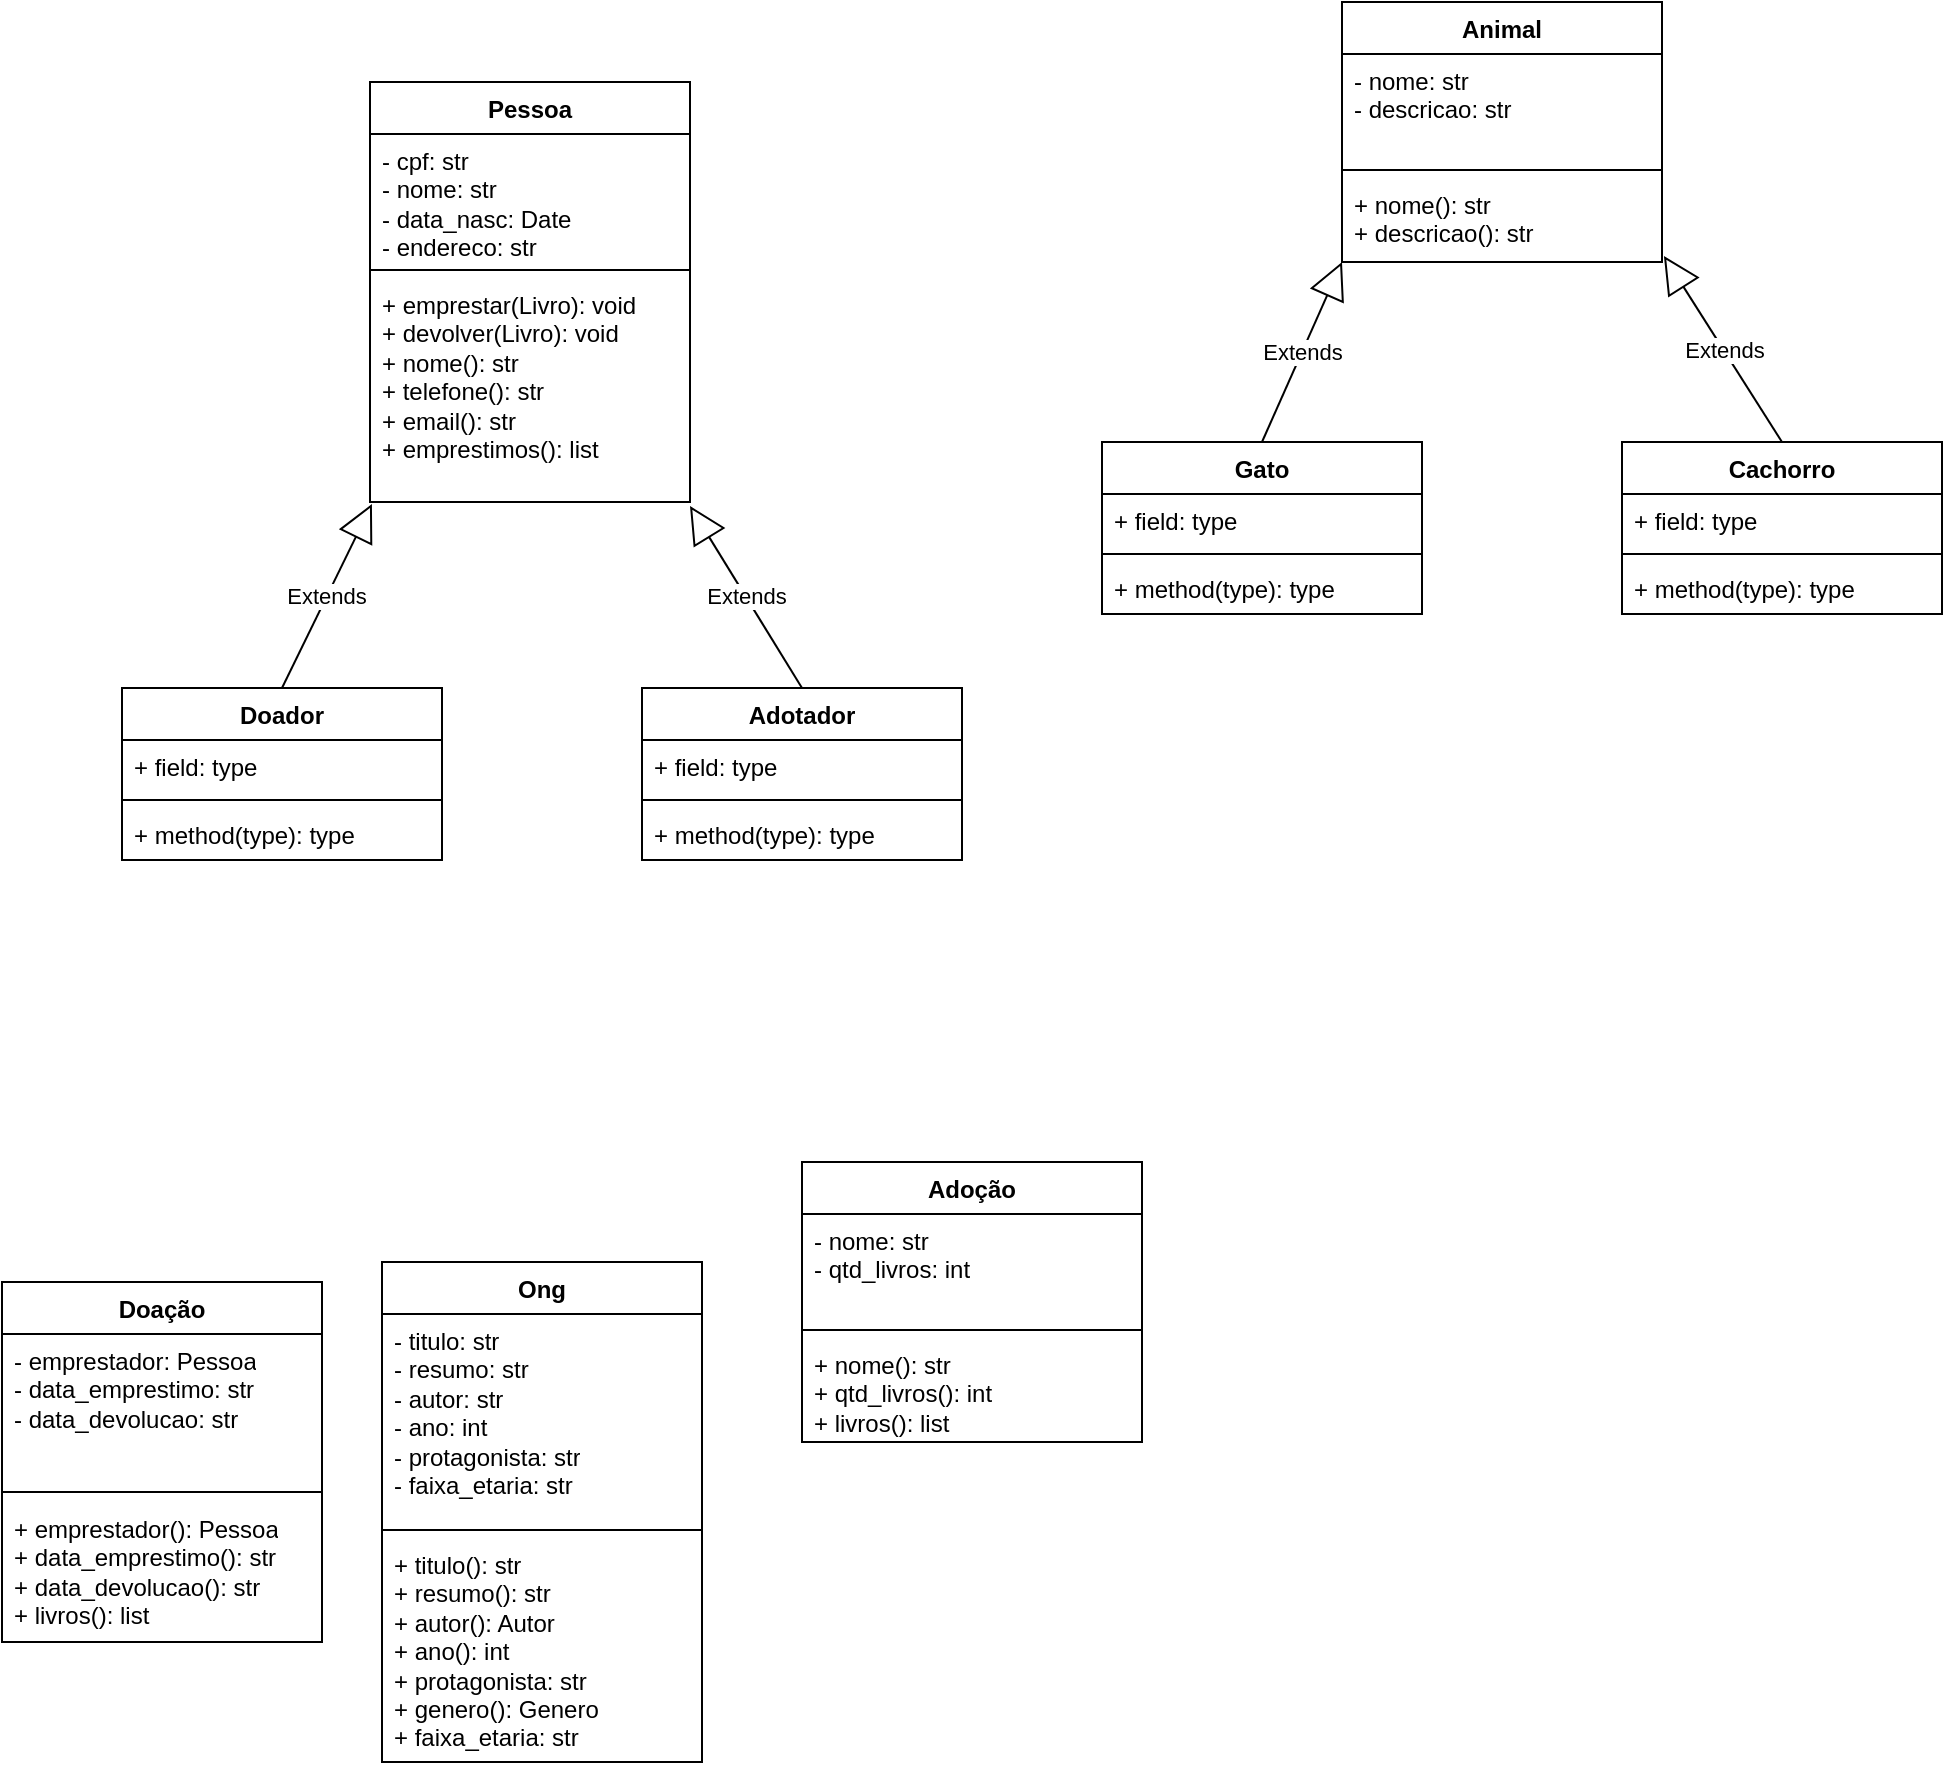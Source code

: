 <mxfile>
    <diagram id="C5RBs43oDa-KdzZeNtuy" name="Page-1">
        <mxGraphModel dx="256" dy="467" grid="1" gridSize="10" guides="1" tooltips="1" connect="1" arrows="1" fold="1" page="1" pageScale="1" pageWidth="827" pageHeight="1169" math="0" shadow="0">
            <root>
                <mxCell id="WIyWlLk6GJQsqaUBKTNV-0"/>
                <mxCell id="WIyWlLk6GJQsqaUBKTNV-1" parent="WIyWlLk6GJQsqaUBKTNV-0"/>
                <mxCell id="ZOqMEY8nHoL99eGyLQIH-0" value="Ong" style="swimlane;fontStyle=1;align=center;verticalAlign=top;childLayout=stackLayout;horizontal=1;startSize=26;horizontalStack=0;resizeParent=1;resizeParentMax=0;resizeLast=0;collapsible=1;marginBottom=0;whiteSpace=wrap;html=1;" parent="WIyWlLk6GJQsqaUBKTNV-1" vertex="1">
                    <mxGeometry x="260" y="730" width="160" height="250" as="geometry"/>
                </mxCell>
                <mxCell id="ZOqMEY8nHoL99eGyLQIH-1" value="- titulo: str&lt;div&gt;- resumo: str&lt;br&gt;&lt;/div&gt;&lt;div&gt;- autor: str&lt;br&gt;&lt;/div&gt;&lt;div&gt;- ano: int&lt;/div&gt;&lt;div&gt;- protagonista: str&lt;/div&gt;&lt;div&gt;&lt;span style=&quot;background-color: initial;&quot;&gt;- faixa_etaria: str&lt;/span&gt;&lt;/div&gt;" style="text;strokeColor=none;fillColor=none;align=left;verticalAlign=top;spacingLeft=4;spacingRight=4;overflow=hidden;rotatable=0;points=[[0,0.5],[1,0.5]];portConstraint=eastwest;whiteSpace=wrap;html=1;" parent="ZOqMEY8nHoL99eGyLQIH-0" vertex="1">
                    <mxGeometry y="26" width="160" height="104" as="geometry"/>
                </mxCell>
                <mxCell id="ZOqMEY8nHoL99eGyLQIH-2" value="" style="line;strokeWidth=1;fillColor=none;align=left;verticalAlign=middle;spacingTop=-1;spacingLeft=3;spacingRight=3;rotatable=0;labelPosition=right;points=[];portConstraint=eastwest;strokeColor=inherit;" parent="ZOqMEY8nHoL99eGyLQIH-0" vertex="1">
                    <mxGeometry y="130" width="160" height="8" as="geometry"/>
                </mxCell>
                <mxCell id="ZOqMEY8nHoL99eGyLQIH-3" value="+ titulo(): str&lt;div&gt;+ resumo(): str&lt;br&gt;&lt;/div&gt;&lt;div&gt;+ autor(): Autor&lt;br&gt;&lt;/div&gt;&lt;div&gt;+ ano(): int&lt;br&gt;&lt;/div&gt;&lt;div&gt;+ protagonista: str&lt;br&gt;&lt;/div&gt;&lt;div&gt;+ genero(): Genero&lt;/div&gt;&lt;div&gt;+ faixa_etaria: str&lt;/div&gt;" style="text;strokeColor=none;fillColor=none;align=left;verticalAlign=top;spacingLeft=4;spacingRight=4;overflow=hidden;rotatable=0;points=[[0,0.5],[1,0.5]];portConstraint=eastwest;whiteSpace=wrap;html=1;" parent="ZOqMEY8nHoL99eGyLQIH-0" vertex="1">
                    <mxGeometry y="138" width="160" height="112" as="geometry"/>
                </mxCell>
                <mxCell id="ZOqMEY8nHoL99eGyLQIH-4" value="Pessoa" style="swimlane;fontStyle=1;align=center;verticalAlign=top;childLayout=stackLayout;horizontal=1;startSize=26;horizontalStack=0;resizeParent=1;resizeParentMax=0;resizeLast=0;collapsible=1;marginBottom=0;whiteSpace=wrap;html=1;" parent="WIyWlLk6GJQsqaUBKTNV-1" vertex="1">
                    <mxGeometry x="254" y="140" width="160" height="210" as="geometry"/>
                </mxCell>
                <mxCell id="ZOqMEY8nHoL99eGyLQIH-5" value="- cpf: str&lt;div&gt;- nome: str&lt;br&gt;&lt;/div&gt;&lt;div&gt;- data_nasc: Date&lt;br&gt;&lt;/div&gt;&lt;div&gt;- endereco: str&lt;/div&gt;" style="text;strokeColor=none;fillColor=none;align=left;verticalAlign=top;spacingLeft=4;spacingRight=4;overflow=hidden;rotatable=0;points=[[0,0.5],[1,0.5]];portConstraint=eastwest;whiteSpace=wrap;html=1;" parent="ZOqMEY8nHoL99eGyLQIH-4" vertex="1">
                    <mxGeometry y="26" width="160" height="64" as="geometry"/>
                </mxCell>
                <mxCell id="ZOqMEY8nHoL99eGyLQIH-6" value="" style="line;strokeWidth=1;fillColor=none;align=left;verticalAlign=middle;spacingTop=-1;spacingLeft=3;spacingRight=3;rotatable=0;labelPosition=right;points=[];portConstraint=eastwest;strokeColor=inherit;" parent="ZOqMEY8nHoL99eGyLQIH-4" vertex="1">
                    <mxGeometry y="90" width="160" height="8" as="geometry"/>
                </mxCell>
                <mxCell id="ZOqMEY8nHoL99eGyLQIH-7" value="+ emprestar(Livro): void&lt;div&gt;+ devolver(Livro): void&lt;/div&gt;&lt;div&gt;+ nome(): str&lt;/div&gt;&lt;div&gt;+ telefone(): str&lt;/div&gt;&lt;div&gt;+ email(): str&lt;/div&gt;&lt;div&gt;+ emprestimos(): list&lt;/div&gt;" style="text;strokeColor=none;fillColor=none;align=left;verticalAlign=top;spacingLeft=4;spacingRight=4;overflow=hidden;rotatable=0;points=[[0,0.5],[1,0.5]];portConstraint=eastwest;whiteSpace=wrap;html=1;" parent="ZOqMEY8nHoL99eGyLQIH-4" vertex="1">
                    <mxGeometry y="98" width="160" height="112" as="geometry"/>
                </mxCell>
                <mxCell id="ZOqMEY8nHoL99eGyLQIH-8" value="Doação" style="swimlane;fontStyle=1;align=center;verticalAlign=top;childLayout=stackLayout;horizontal=1;startSize=26;horizontalStack=0;resizeParent=1;resizeParentMax=0;resizeLast=0;collapsible=1;marginBottom=0;whiteSpace=wrap;html=1;" parent="WIyWlLk6GJQsqaUBKTNV-1" vertex="1">
                    <mxGeometry x="70" y="740" width="160" height="180" as="geometry"/>
                </mxCell>
                <mxCell id="ZOqMEY8nHoL99eGyLQIH-9" value="- emprestador: Pessoa&lt;div&gt;- data_emprestimo: str&lt;br&gt;&lt;div&gt;- data_devolucao: str&lt;br&gt;&lt;/div&gt;&lt;/div&gt;" style="text;strokeColor=none;fillColor=none;align=left;verticalAlign=top;spacingLeft=4;spacingRight=4;overflow=hidden;rotatable=0;points=[[0,0.5],[1,0.5]];portConstraint=eastwest;whiteSpace=wrap;html=1;" parent="ZOqMEY8nHoL99eGyLQIH-8" vertex="1">
                    <mxGeometry y="26" width="160" height="74" as="geometry"/>
                </mxCell>
                <mxCell id="ZOqMEY8nHoL99eGyLQIH-10" value="" style="line;strokeWidth=1;fillColor=none;align=left;verticalAlign=middle;spacingTop=-1;spacingLeft=3;spacingRight=3;rotatable=0;labelPosition=right;points=[];portConstraint=eastwest;strokeColor=inherit;" parent="ZOqMEY8nHoL99eGyLQIH-8" vertex="1">
                    <mxGeometry y="100" width="160" height="10" as="geometry"/>
                </mxCell>
                <mxCell id="ZOqMEY8nHoL99eGyLQIH-11" value="+ emprestador(): Pessoa&lt;div&gt;+ data_emprestimo(): str&lt;br&gt;&lt;/div&gt;&lt;div&gt;+ data_devolucao(): str&lt;br&gt;&lt;/div&gt;&lt;div&gt;+ livros(): list&lt;/div&gt;" style="text;strokeColor=none;fillColor=none;align=left;verticalAlign=top;spacingLeft=4;spacingRight=4;overflow=hidden;rotatable=0;points=[[0,0.5],[1,0.5]];portConstraint=eastwest;whiteSpace=wrap;html=1;" parent="ZOqMEY8nHoL99eGyLQIH-8" vertex="1">
                    <mxGeometry y="110" width="160" height="70" as="geometry"/>
                </mxCell>
                <mxCell id="ZOqMEY8nHoL99eGyLQIH-12" value="Adoção" style="swimlane;fontStyle=1;align=center;verticalAlign=top;childLayout=stackLayout;horizontal=1;startSize=26;horizontalStack=0;resizeParent=1;resizeParentMax=0;resizeLast=0;collapsible=1;marginBottom=0;whiteSpace=wrap;html=1;" parent="WIyWlLk6GJQsqaUBKTNV-1" vertex="1">
                    <mxGeometry x="470" y="680" width="170" height="140" as="geometry"/>
                </mxCell>
                <mxCell id="ZOqMEY8nHoL99eGyLQIH-13" value="- nome: str&lt;div&gt;- qtd_livros: int&lt;/div&gt;" style="text;strokeColor=none;fillColor=none;align=left;verticalAlign=top;spacingLeft=4;spacingRight=4;overflow=hidden;rotatable=0;points=[[0,0.5],[1,0.5]];portConstraint=eastwest;whiteSpace=wrap;html=1;" parent="ZOqMEY8nHoL99eGyLQIH-12" vertex="1">
                    <mxGeometry y="26" width="170" height="54" as="geometry"/>
                </mxCell>
                <mxCell id="ZOqMEY8nHoL99eGyLQIH-14" value="" style="line;strokeWidth=1;fillColor=none;align=left;verticalAlign=middle;spacingTop=-1;spacingLeft=3;spacingRight=3;rotatable=0;labelPosition=right;points=[];portConstraint=eastwest;strokeColor=inherit;" parent="ZOqMEY8nHoL99eGyLQIH-12" vertex="1">
                    <mxGeometry y="80" width="170" height="8" as="geometry"/>
                </mxCell>
                <mxCell id="ZOqMEY8nHoL99eGyLQIH-15" value="&lt;div&gt;+ nome(): str&lt;br&gt;&lt;/div&gt;&lt;div&gt;+ qtd_livros(): int&lt;span style=&quot;color: rgba(0, 0, 0, 0); font-family: monospace; font-size: 0px; text-wrap: nowrap;&quot;&gt;&lt;br&gt;&lt;/span&gt;&lt;/div&gt;&lt;div&gt;+ livros(): list&lt;/div&gt;" style="text;strokeColor=none;fillColor=none;align=left;verticalAlign=top;spacingLeft=4;spacingRight=4;overflow=hidden;rotatable=0;points=[[0,0.5],[1,0.5]];portConstraint=eastwest;whiteSpace=wrap;html=1;" parent="ZOqMEY8nHoL99eGyLQIH-12" vertex="1">
                    <mxGeometry y="88" width="170" height="52" as="geometry"/>
                </mxCell>
                <mxCell id="ZOqMEY8nHoL99eGyLQIH-16" value="Animal" style="swimlane;fontStyle=1;align=center;verticalAlign=top;childLayout=stackLayout;horizontal=1;startSize=26;horizontalStack=0;resizeParent=1;resizeParentMax=0;resizeLast=0;collapsible=1;marginBottom=0;whiteSpace=wrap;html=1;" parent="WIyWlLk6GJQsqaUBKTNV-1" vertex="1">
                    <mxGeometry x="740" y="100" width="160" height="130" as="geometry"/>
                </mxCell>
                <mxCell id="ZOqMEY8nHoL99eGyLQIH-17" value="- nome: str&lt;div&gt;- descricao: str&lt;br&gt;&lt;/div&gt;" style="text;strokeColor=none;fillColor=none;align=left;verticalAlign=top;spacingLeft=4;spacingRight=4;overflow=hidden;rotatable=0;points=[[0,0.5],[1,0.5]];portConstraint=eastwest;whiteSpace=wrap;html=1;" parent="ZOqMEY8nHoL99eGyLQIH-16" vertex="1">
                    <mxGeometry y="26" width="160" height="54" as="geometry"/>
                </mxCell>
                <mxCell id="ZOqMEY8nHoL99eGyLQIH-18" value="" style="line;strokeWidth=1;fillColor=none;align=left;verticalAlign=middle;spacingTop=-1;spacingLeft=3;spacingRight=3;rotatable=0;labelPosition=right;points=[];portConstraint=eastwest;strokeColor=inherit;" parent="ZOqMEY8nHoL99eGyLQIH-16" vertex="1">
                    <mxGeometry y="80" width="160" height="8" as="geometry"/>
                </mxCell>
                <mxCell id="ZOqMEY8nHoL99eGyLQIH-19" value="+ nome(): str&lt;div&gt;+ descricao(): str&lt;br&gt;&lt;/div&gt;" style="text;strokeColor=none;fillColor=none;align=left;verticalAlign=top;spacingLeft=4;spacingRight=4;overflow=hidden;rotatable=0;points=[[0,0.5],[1,0.5]];portConstraint=eastwest;whiteSpace=wrap;html=1;" parent="ZOqMEY8nHoL99eGyLQIH-16" vertex="1">
                    <mxGeometry y="88" width="160" height="42" as="geometry"/>
                </mxCell>
                <mxCell id="0" value="Gato" style="swimlane;fontStyle=1;align=center;verticalAlign=top;childLayout=stackLayout;horizontal=1;startSize=26;horizontalStack=0;resizeParent=1;resizeParentMax=0;resizeLast=0;collapsible=1;marginBottom=0;" vertex="1" parent="WIyWlLk6GJQsqaUBKTNV-1">
                    <mxGeometry x="620" y="320" width="160" height="86" as="geometry"/>
                </mxCell>
                <mxCell id="1" value="+ field: type" style="text;strokeColor=none;fillColor=none;align=left;verticalAlign=top;spacingLeft=4;spacingRight=4;overflow=hidden;rotatable=0;points=[[0,0.5],[1,0.5]];portConstraint=eastwest;" vertex="1" parent="0">
                    <mxGeometry y="26" width="160" height="26" as="geometry"/>
                </mxCell>
                <mxCell id="2" value="" style="line;strokeWidth=1;fillColor=none;align=left;verticalAlign=middle;spacingTop=-1;spacingLeft=3;spacingRight=3;rotatable=0;labelPosition=right;points=[];portConstraint=eastwest;strokeColor=inherit;" vertex="1" parent="0">
                    <mxGeometry y="52" width="160" height="8" as="geometry"/>
                </mxCell>
                <mxCell id="3" value="+ method(type): type" style="text;strokeColor=none;fillColor=none;align=left;verticalAlign=top;spacingLeft=4;spacingRight=4;overflow=hidden;rotatable=0;points=[[0,0.5],[1,0.5]];portConstraint=eastwest;" vertex="1" parent="0">
                    <mxGeometry y="60" width="160" height="26" as="geometry"/>
                </mxCell>
                <mxCell id="4" value="Cachorro" style="swimlane;fontStyle=1;align=center;verticalAlign=top;childLayout=stackLayout;horizontal=1;startSize=26;horizontalStack=0;resizeParent=1;resizeParentMax=0;resizeLast=0;collapsible=1;marginBottom=0;" vertex="1" parent="WIyWlLk6GJQsqaUBKTNV-1">
                    <mxGeometry x="880" y="320" width="160" height="86" as="geometry"/>
                </mxCell>
                <mxCell id="5" value="+ field: type" style="text;strokeColor=none;fillColor=none;align=left;verticalAlign=top;spacingLeft=4;spacingRight=4;overflow=hidden;rotatable=0;points=[[0,0.5],[1,0.5]];portConstraint=eastwest;" vertex="1" parent="4">
                    <mxGeometry y="26" width="160" height="26" as="geometry"/>
                </mxCell>
                <mxCell id="6" value="" style="line;strokeWidth=1;fillColor=none;align=left;verticalAlign=middle;spacingTop=-1;spacingLeft=3;spacingRight=3;rotatable=0;labelPosition=right;points=[];portConstraint=eastwest;strokeColor=inherit;" vertex="1" parent="4">
                    <mxGeometry y="52" width="160" height="8" as="geometry"/>
                </mxCell>
                <mxCell id="7" value="+ method(type): type" style="text;strokeColor=none;fillColor=none;align=left;verticalAlign=top;spacingLeft=4;spacingRight=4;overflow=hidden;rotatable=0;points=[[0,0.5],[1,0.5]];portConstraint=eastwest;" vertex="1" parent="4">
                    <mxGeometry y="60" width="160" height="26" as="geometry"/>
                </mxCell>
                <mxCell id="8" value="Extends" style="endArrow=block;endSize=16;endFill=0;html=1;exitX=0.5;exitY=0;exitDx=0;exitDy=0;" edge="1" parent="WIyWlLk6GJQsqaUBKTNV-1" source="0">
                    <mxGeometry width="160" relative="1" as="geometry">
                        <mxPoint x="690" y="280" as="sourcePoint"/>
                        <mxPoint x="740" y="230" as="targetPoint"/>
                        <Array as="points"/>
                    </mxGeometry>
                </mxCell>
                <mxCell id="9" value="Extends" style="endArrow=block;endSize=16;endFill=0;html=1;exitX=0.5;exitY=0;exitDx=0;exitDy=0;entryX=1.006;entryY=0.929;entryDx=0;entryDy=0;entryPerimeter=0;" edge="1" parent="WIyWlLk6GJQsqaUBKTNV-1" source="4" target="ZOqMEY8nHoL99eGyLQIH-19">
                    <mxGeometry width="160" relative="1" as="geometry">
                        <mxPoint x="950" y="280" as="sourcePoint"/>
                        <mxPoint x="1110" y="280" as="targetPoint"/>
                    </mxGeometry>
                </mxCell>
                <mxCell id="14" value="Doador" style="swimlane;fontStyle=1;align=center;verticalAlign=top;childLayout=stackLayout;horizontal=1;startSize=26;horizontalStack=0;resizeParent=1;resizeParentMax=0;resizeLast=0;collapsible=1;marginBottom=0;" vertex="1" parent="WIyWlLk6GJQsqaUBKTNV-1">
                    <mxGeometry x="130" y="442.98" width="160" height="86" as="geometry"/>
                </mxCell>
                <mxCell id="15" value="+ field: type" style="text;strokeColor=none;fillColor=none;align=left;verticalAlign=top;spacingLeft=4;spacingRight=4;overflow=hidden;rotatable=0;points=[[0,0.5],[1,0.5]];portConstraint=eastwest;" vertex="1" parent="14">
                    <mxGeometry y="26" width="160" height="26" as="geometry"/>
                </mxCell>
                <mxCell id="16" value="" style="line;strokeWidth=1;fillColor=none;align=left;verticalAlign=middle;spacingTop=-1;spacingLeft=3;spacingRight=3;rotatable=0;labelPosition=right;points=[];portConstraint=eastwest;strokeColor=inherit;" vertex="1" parent="14">
                    <mxGeometry y="52" width="160" height="8" as="geometry"/>
                </mxCell>
                <mxCell id="17" value="+ method(type): type" style="text;strokeColor=none;fillColor=none;align=left;verticalAlign=top;spacingLeft=4;spacingRight=4;overflow=hidden;rotatable=0;points=[[0,0.5],[1,0.5]];portConstraint=eastwest;" vertex="1" parent="14">
                    <mxGeometry y="60" width="160" height="26" as="geometry"/>
                </mxCell>
                <mxCell id="18" value="Adotador" style="swimlane;fontStyle=1;align=center;verticalAlign=top;childLayout=stackLayout;horizontal=1;startSize=26;horizontalStack=0;resizeParent=1;resizeParentMax=0;resizeLast=0;collapsible=1;marginBottom=0;" vertex="1" parent="WIyWlLk6GJQsqaUBKTNV-1">
                    <mxGeometry x="390" y="442.98" width="160" height="86" as="geometry"/>
                </mxCell>
                <mxCell id="19" value="+ field: type" style="text;strokeColor=none;fillColor=none;align=left;verticalAlign=top;spacingLeft=4;spacingRight=4;overflow=hidden;rotatable=0;points=[[0,0.5],[1,0.5]];portConstraint=eastwest;" vertex="1" parent="18">
                    <mxGeometry y="26" width="160" height="26" as="geometry"/>
                </mxCell>
                <mxCell id="20" value="" style="line;strokeWidth=1;fillColor=none;align=left;verticalAlign=middle;spacingTop=-1;spacingLeft=3;spacingRight=3;rotatable=0;labelPosition=right;points=[];portConstraint=eastwest;strokeColor=inherit;" vertex="1" parent="18">
                    <mxGeometry y="52" width="160" height="8" as="geometry"/>
                </mxCell>
                <mxCell id="21" value="+ method(type): type" style="text;strokeColor=none;fillColor=none;align=left;verticalAlign=top;spacingLeft=4;spacingRight=4;overflow=hidden;rotatable=0;points=[[0,0.5],[1,0.5]];portConstraint=eastwest;" vertex="1" parent="18">
                    <mxGeometry y="60" width="160" height="26" as="geometry"/>
                </mxCell>
                <mxCell id="22" value="Extends" style="endArrow=block;endSize=16;endFill=0;html=1;exitX=0.5;exitY=0;exitDx=0;exitDy=0;entryX=0.006;entryY=1.009;entryDx=0;entryDy=0;entryPerimeter=0;" edge="1" parent="WIyWlLk6GJQsqaUBKTNV-1" source="14" target="ZOqMEY8nHoL99eGyLQIH-7">
                    <mxGeometry width="160" relative="1" as="geometry">
                        <mxPoint x="200" y="402.98" as="sourcePoint"/>
                        <mxPoint x="270" y="380" as="targetPoint"/>
                        <Array as="points"/>
                    </mxGeometry>
                </mxCell>
                <mxCell id="23" value="Extends" style="endArrow=block;endSize=16;endFill=0;html=1;exitX=0.5;exitY=0;exitDx=0;exitDy=0;entryX=1;entryY=1.018;entryDx=0;entryDy=0;entryPerimeter=0;" edge="1" parent="WIyWlLk6GJQsqaUBKTNV-1" source="18" target="ZOqMEY8nHoL99eGyLQIH-7">
                    <mxGeometry width="160" relative="1" as="geometry">
                        <mxPoint x="460" y="402.98" as="sourcePoint"/>
                        <mxPoint x="440" y="370" as="targetPoint"/>
                    </mxGeometry>
                </mxCell>
            </root>
        </mxGraphModel>
    </diagram>
</mxfile>